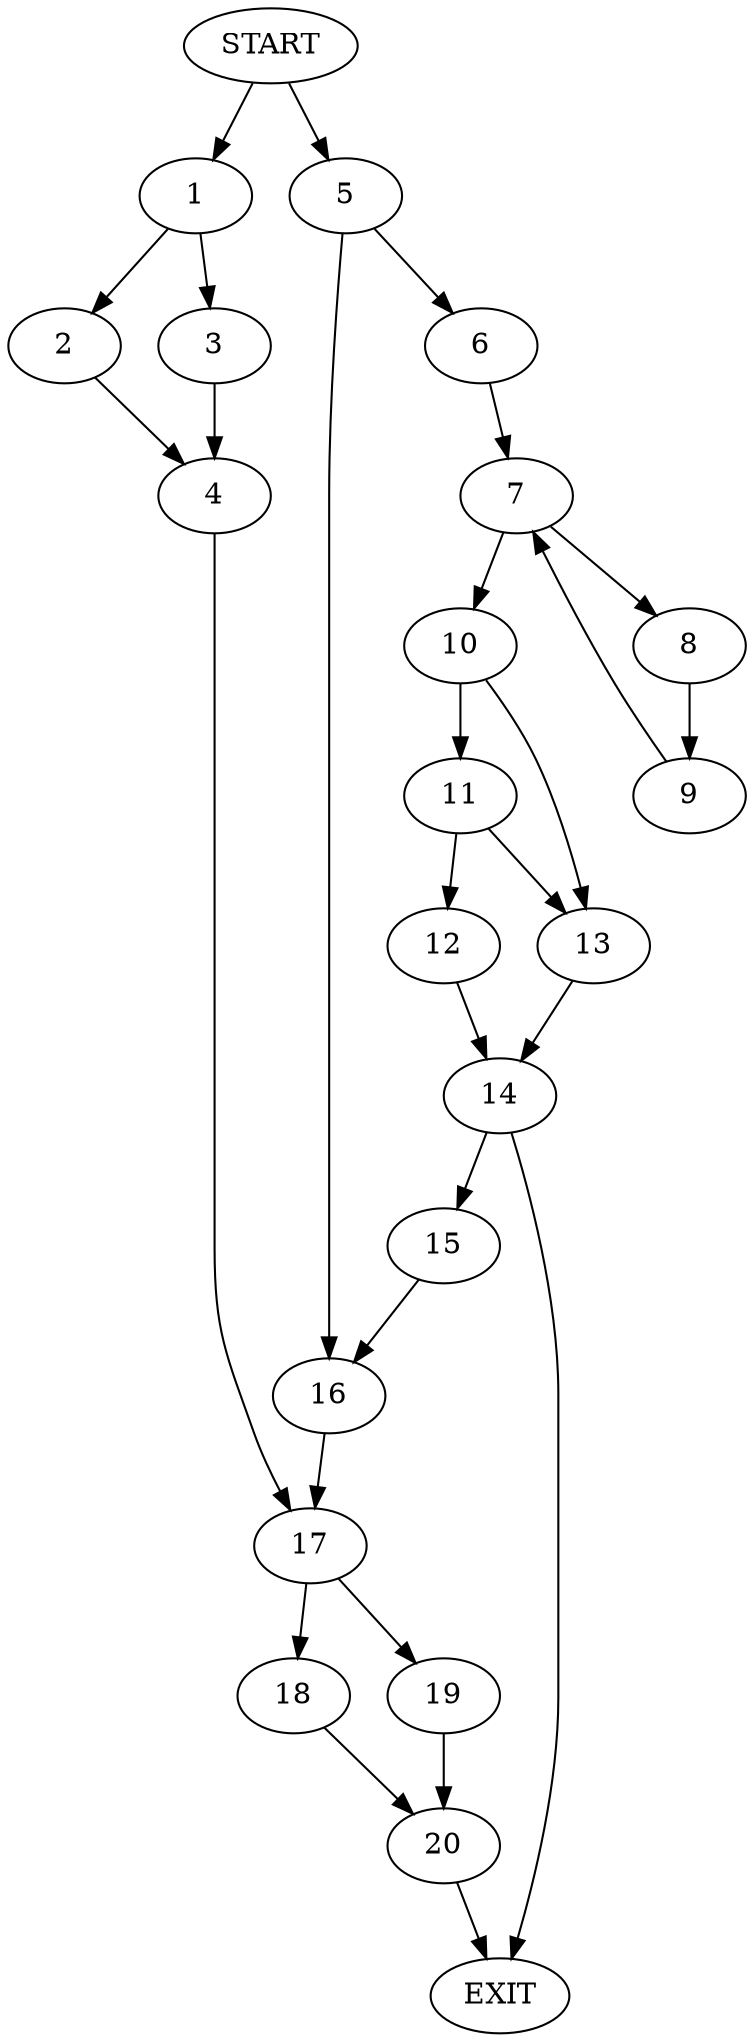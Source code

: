 digraph { 
0 [label="START"];
1;
2;
3;
4;
5;
6;
7;
8;
9;
10;
11;
12;
13;
14;
15;
16;
17;
18;
19;
20;
21[label="EXIT"];
0 -> 5;
0 -> 1;
1 -> 2;
1 -> 3;
2 -> 4;
3 -> 4;
4 -> 17;
5 -> 6;
5 -> 16;
6 -> 7;
7 -> 8;
7 -> 10;
8 -> 9;
9 -> 7;
10 -> 11;
10 -> 13;
11 -> 12;
11 -> 13;
12 -> 14;
13 -> 14;
14 -> 21;
14 -> 15;
15 -> 16;
16 -> 17;
17 -> 18;
17 -> 19;
18 -> 20;
19 -> 20;
20 -> 21;
}